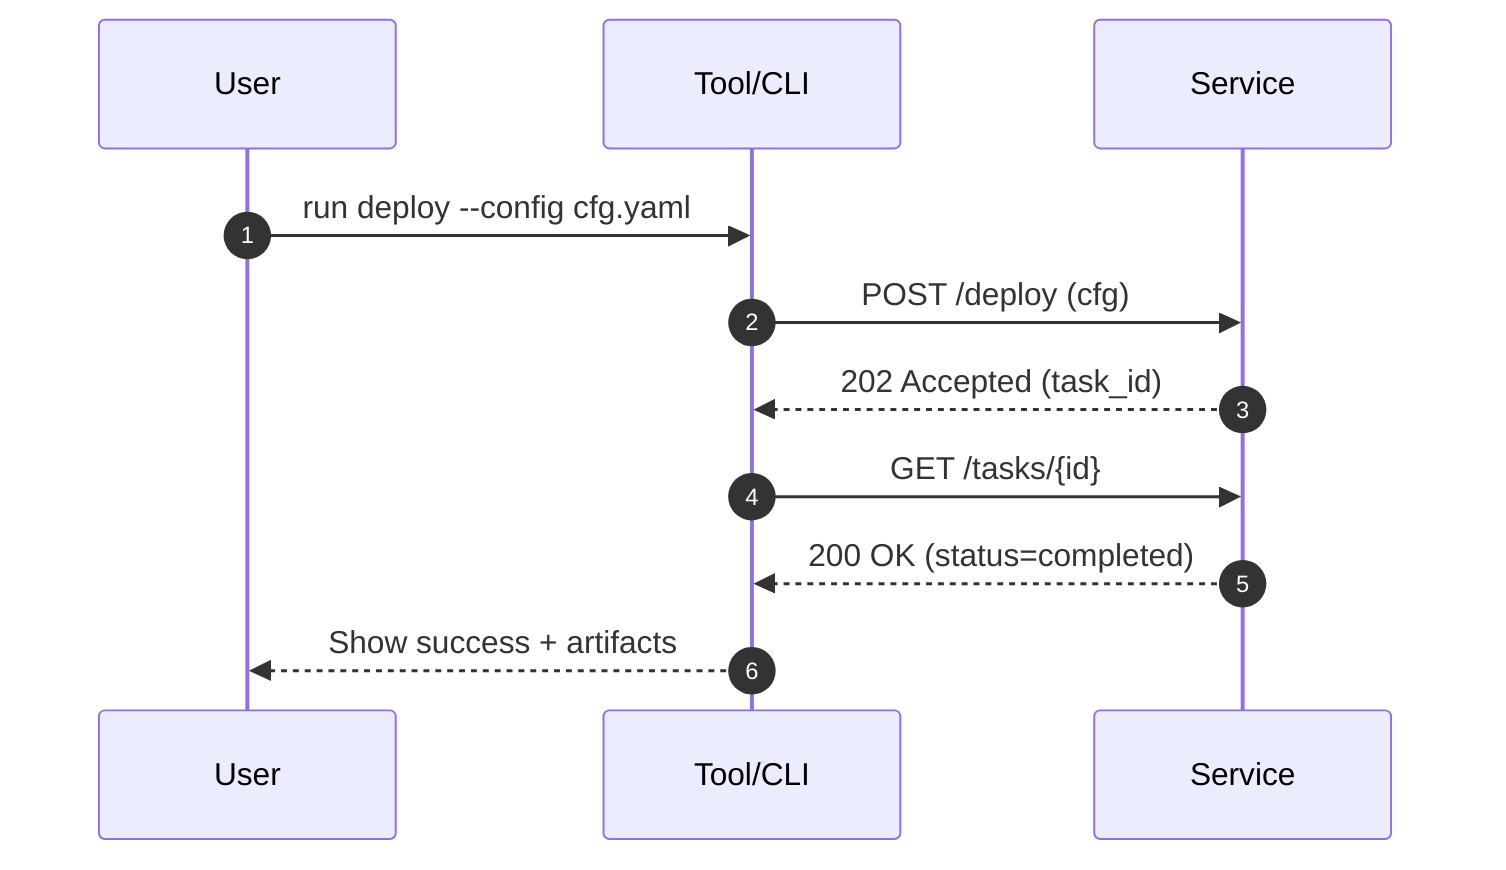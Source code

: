 sequenceDiagram
  autonumber
  participant U as User
  participant CLI as Tool/CLI
  participant S as Service
  U->>CLI: run deploy --config cfg.yaml
  CLI->>S: POST /deploy (cfg)
  S-->>CLI: 202 Accepted (task_id)
  CLI->>S: GET /tasks/{id}
  S-->>CLI: 200 OK (status=completed)
  CLI-->>U: Show success + artifacts